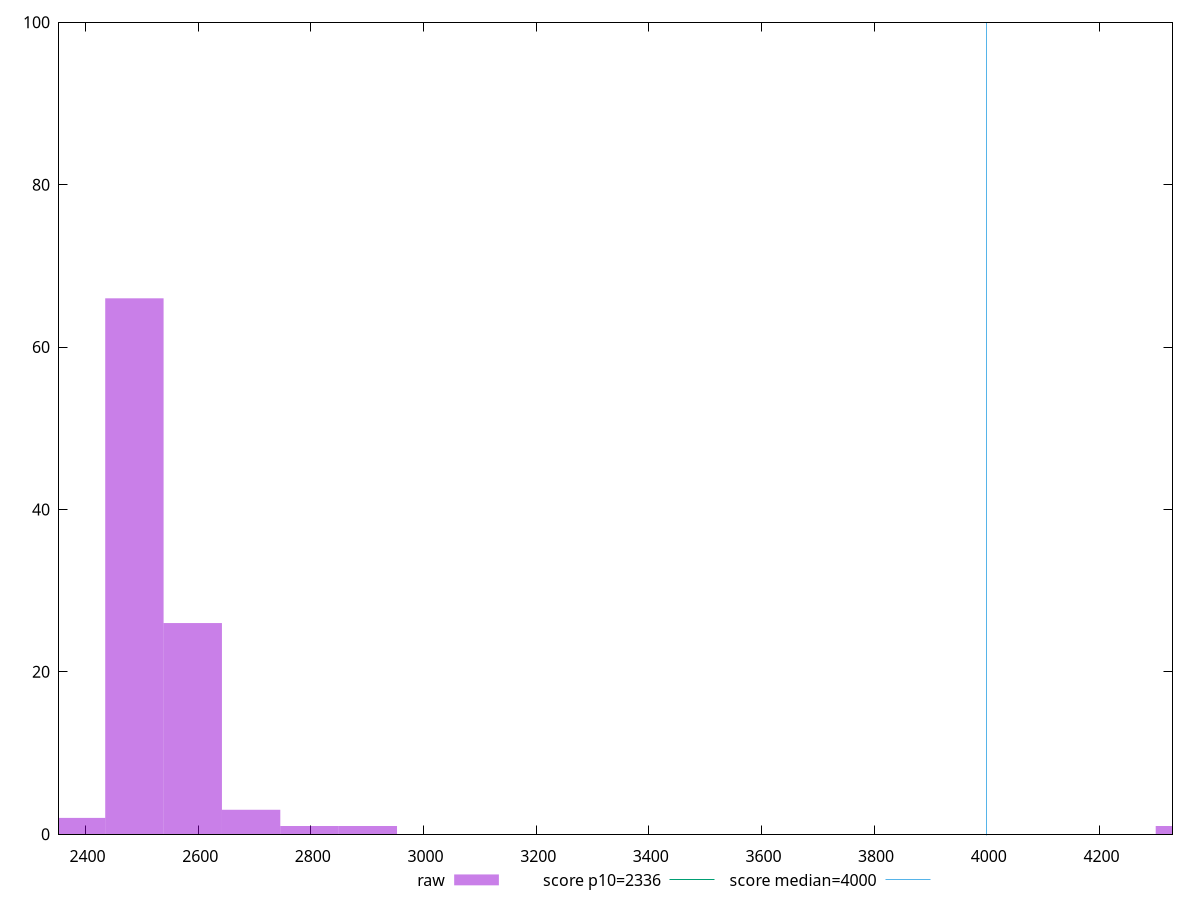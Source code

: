 reset

$raw <<EOF
4351.751586808811 1
2590.328325481435 26
2486.7151924621776 66
2693.9414585006925 3
2901.1677245392075 1
2797.55459151995 1
2383.10205944292 2
EOF

set key outside below
set boxwidth 103.6131330192574
set xrange [2352.8495000000003:4329.7725]
set yrange [0:100]
set trange [0:100]
set style fill transparent solid 0.5 noborder

set parametric
set terminal svg size 640, 490 enhanced background rgb 'white'
set output "report_00009_2021-02-08T22-37-41.559Z/first-meaningful-paint/samples/pages+cached/raw/histogram.svg"

plot $raw title "raw" with boxes, \
     2336,t title "score p10=2336", \
     4000,t title "score median=4000"

reset
